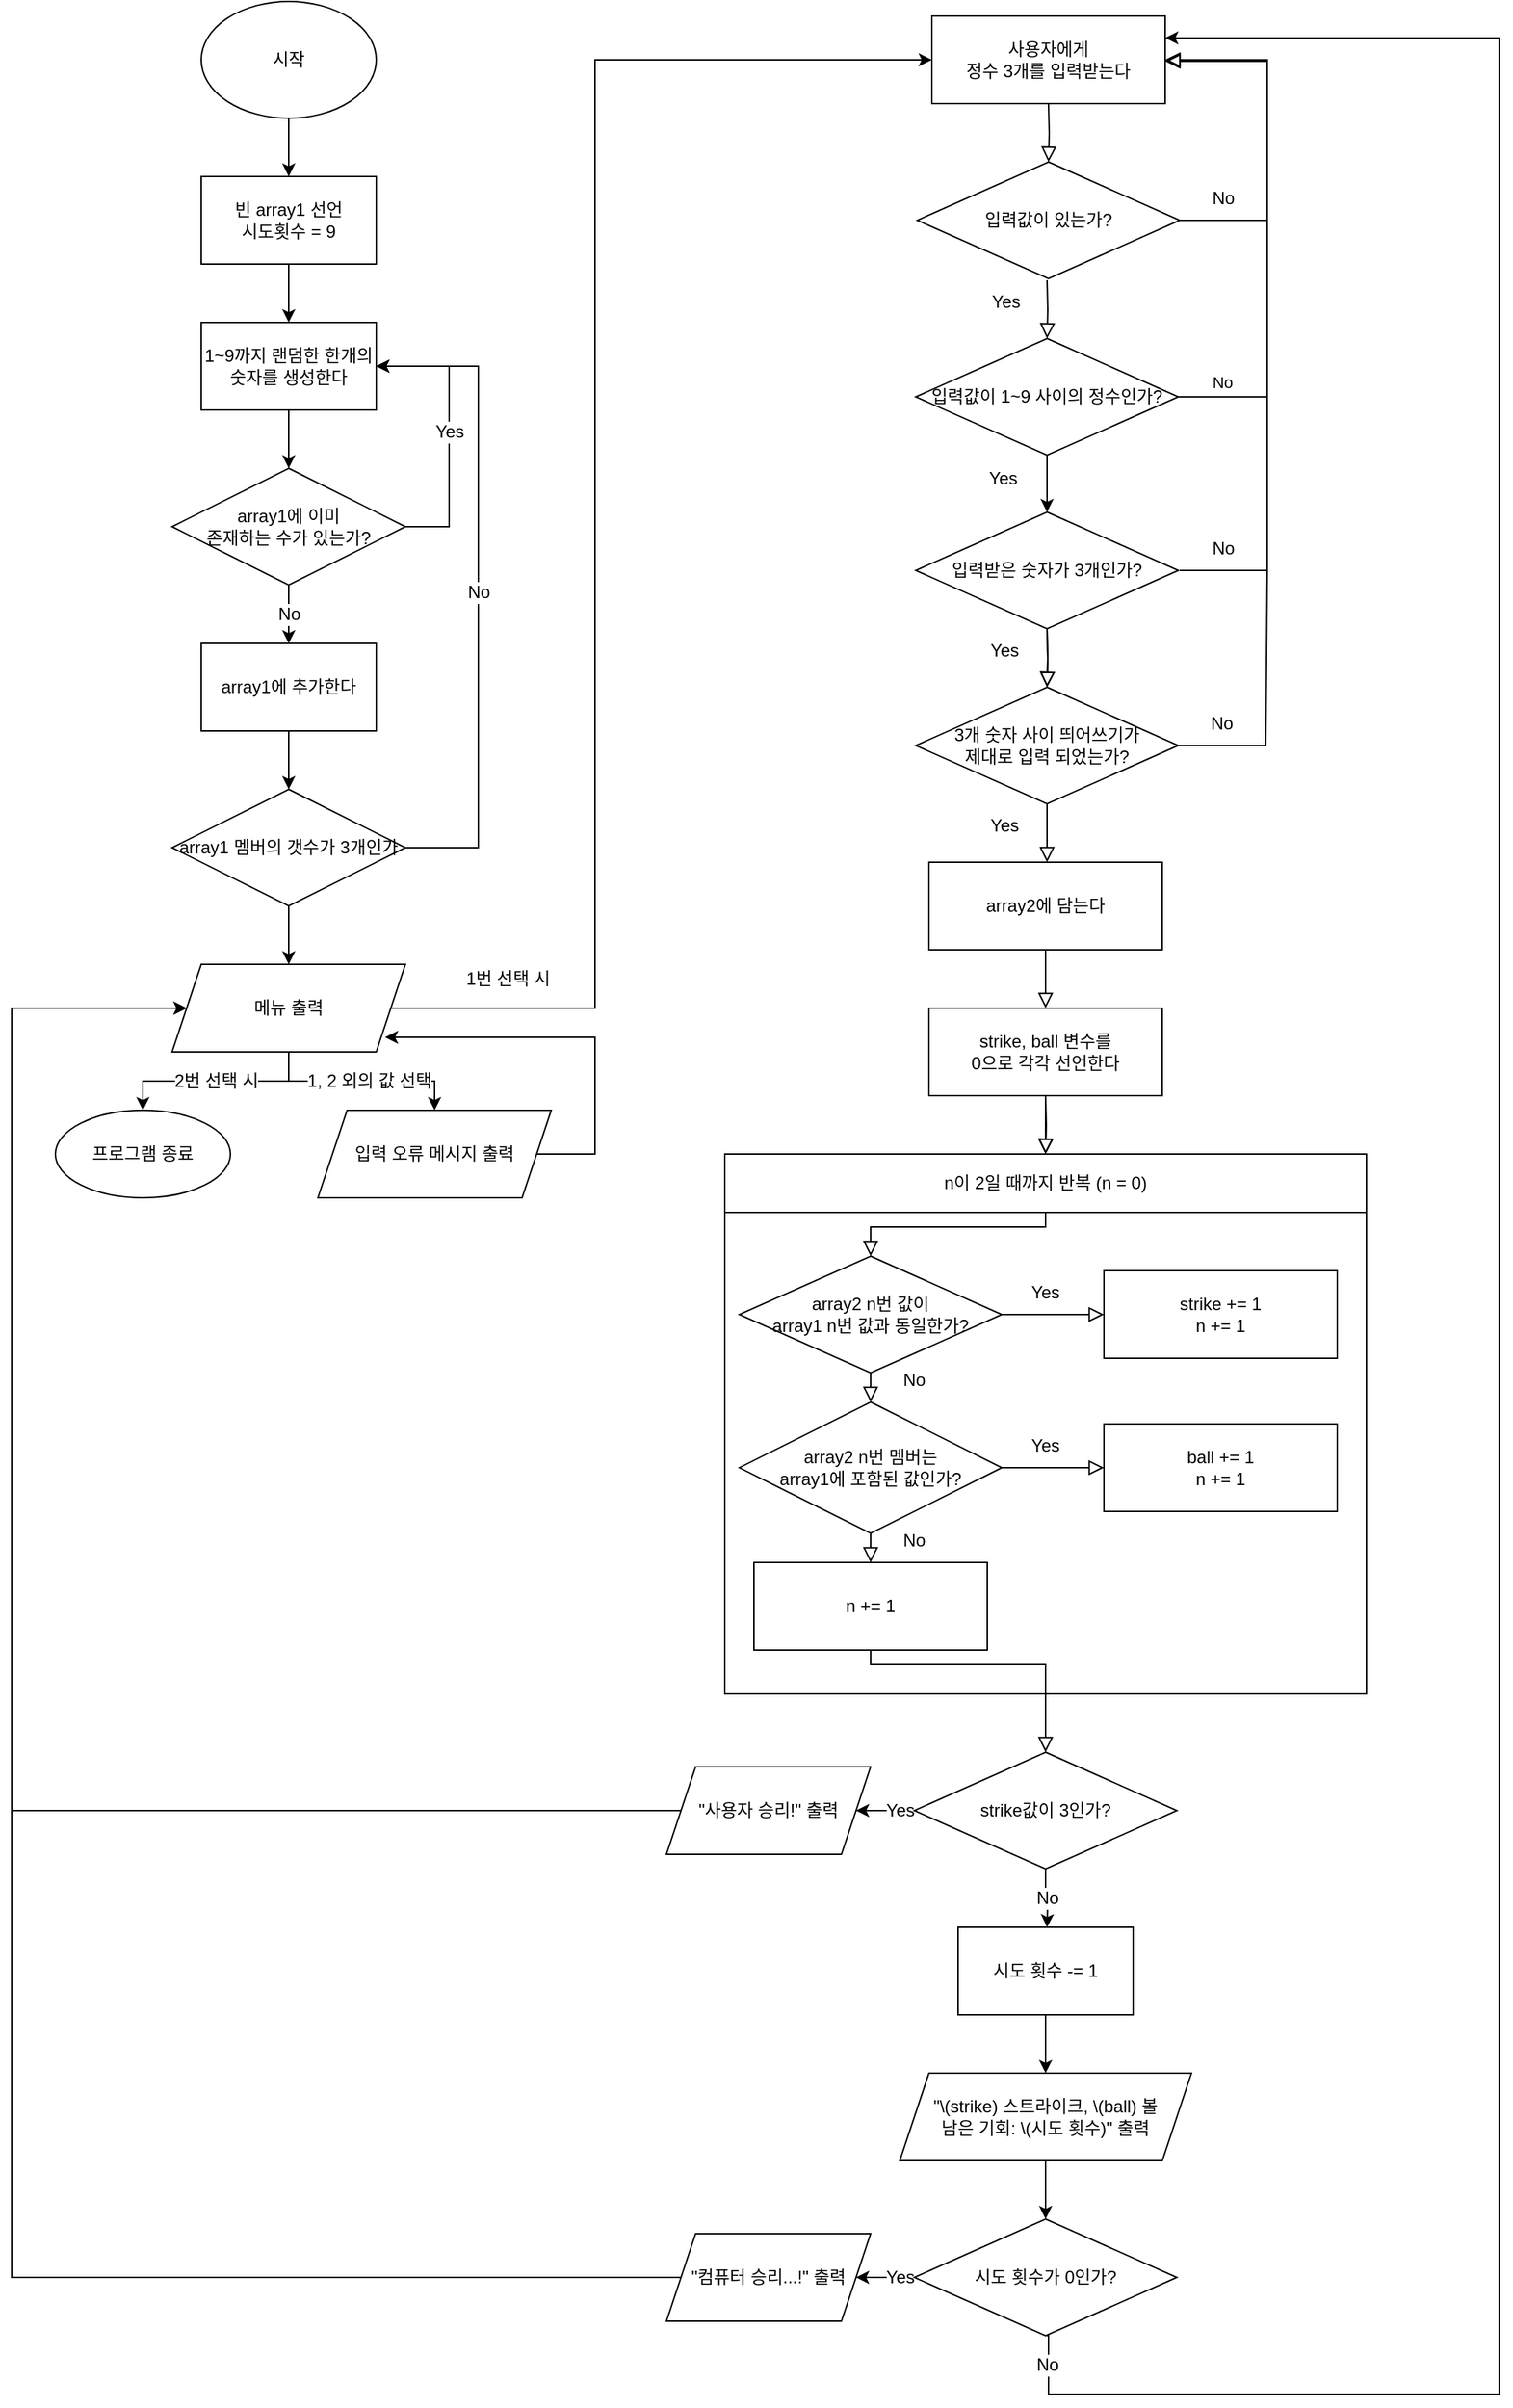 <mxfile version="19.0.0" type="device"><diagram id="C5RBs43oDa-KdzZeNtuy" name="Page-1"><mxGraphModel dx="1275" dy="613" grid="1" gridSize="10" guides="1" tooltips="1" connect="1" arrows="1" fold="1" page="1" pageScale="1" pageWidth="827" pageHeight="1169" math="0" shadow="0"><root><mxCell id="WIyWlLk6GJQsqaUBKTNV-0"/><mxCell id="WIyWlLk6GJQsqaUBKTNV-1" parent="WIyWlLk6GJQsqaUBKTNV-0"/><mxCell id="WIyWlLk6GJQsqaUBKTNV-2" value="" style="rounded=0;html=1;jettySize=auto;orthogonalLoop=1;fontSize=11;endArrow=block;endFill=0;endSize=8;strokeWidth=1;shadow=0;labelBackgroundColor=none;edgeStyle=orthogonalEdgeStyle;" parent="WIyWlLk6GJQsqaUBKTNV-1" edge="1"><mxGeometry relative="1" as="geometry"><mxPoint x="760" y="510" as="sourcePoint"/><mxPoint x="760" y="550" as="targetPoint"/></mxGeometry></mxCell><mxCell id="WIyWlLk6GJQsqaUBKTNV-3" value="사용자에게 &lt;br&gt;정수 3개를 입력받는다" style="rounded=0;whiteSpace=wrap;html=1;fontSize=12;glass=0;strokeWidth=1;shadow=0;" parent="WIyWlLk6GJQsqaUBKTNV-1" vertex="1"><mxGeometry x="681" y="90" width="160" height="60" as="geometry"/></mxCell><mxCell id="QHHTGm9MOOvWCObnsQn2-1" value="" style="rounded=0;html=1;jettySize=auto;orthogonalLoop=1;fontSize=11;endArrow=block;endFill=0;endSize=8;strokeWidth=1;shadow=0;labelBackgroundColor=none;edgeStyle=orthogonalEdgeStyle;" edge="1" parent="WIyWlLk6GJQsqaUBKTNV-1"><mxGeometry relative="1" as="geometry"><mxPoint x="759" y="830" as="sourcePoint"/><mxPoint x="759" y="870" as="targetPoint"/></mxGeometry></mxCell><mxCell id="QHHTGm9MOOvWCObnsQn2-32" value="3개 숫자 사이 띄어쓰기가 &lt;br&gt;제대로 입력 되었는가?" style="rhombus;whiteSpace=wrap;html=1;rounded=0;" vertex="1" parent="WIyWlLk6GJQsqaUBKTNV-1"><mxGeometry x="670" y="550" width="180" height="80" as="geometry"/></mxCell><mxCell id="QHHTGm9MOOvWCObnsQn2-33" value="No" style="text;html=1;strokeColor=none;fillColor=none;align=center;verticalAlign=middle;whiteSpace=wrap;rounded=0;" vertex="1" parent="WIyWlLk6GJQsqaUBKTNV-1"><mxGeometry x="851" y="200" width="60" height="30" as="geometry"/></mxCell><mxCell id="QHHTGm9MOOvWCObnsQn2-36" value="" style="rounded=0;html=1;jettySize=auto;orthogonalLoop=1;fontSize=11;endArrow=block;endFill=0;endSize=8;strokeWidth=1;shadow=0;labelBackgroundColor=none;edgeStyle=orthogonalEdgeStyle;" edge="1" parent="WIyWlLk6GJQsqaUBKTNV-1"><mxGeometry relative="1" as="geometry"><mxPoint x="841" y="120" as="targetPoint"/><mxPoint x="851" y="470" as="sourcePoint"/><Array as="points"><mxPoint x="911" y="470"/><mxPoint x="911" y="120"/></Array></mxGeometry></mxCell><mxCell id="QHHTGm9MOOvWCObnsQn2-39" value="Yes" style="text;html=1;strokeColor=none;fillColor=none;align=center;verticalAlign=middle;whiteSpace=wrap;rounded=0;" vertex="1" parent="WIyWlLk6GJQsqaUBKTNV-1"><mxGeometry x="701" y="630" width="60" height="30" as="geometry"/></mxCell><mxCell id="QHHTGm9MOOvWCObnsQn2-40" value="" style="rounded=0;html=1;jettySize=auto;orthogonalLoop=1;fontSize=11;endArrow=block;endFill=0;endSize=8;strokeWidth=1;shadow=0;labelBackgroundColor=none;edgeStyle=orthogonalEdgeStyle;exitX=1;exitY=0;exitDx=0;exitDy=0;" edge="1" parent="WIyWlLk6GJQsqaUBKTNV-1"><mxGeometry relative="1" as="geometry"><mxPoint x="760" y="630" as="sourcePoint"/><mxPoint x="760" y="670" as="targetPoint"/><Array as="points"><mxPoint x="760" y="660"/><mxPoint x="760" y="660"/></Array></mxGeometry></mxCell><mxCell id="QHHTGm9MOOvWCObnsQn2-43" value="" style="rounded=0;html=1;jettySize=auto;orthogonalLoop=1;fontSize=11;endArrow=block;endFill=0;endSize=8;strokeWidth=1;shadow=0;labelBackgroundColor=none;edgeStyle=orthogonalEdgeStyle;" edge="1" parent="WIyWlLk6GJQsqaUBKTNV-1"><mxGeometry relative="1" as="geometry"><mxPoint x="761" y="150" as="sourcePoint"/><mxPoint x="761" y="190" as="targetPoint"/></mxGeometry></mxCell><mxCell id="QHHTGm9MOOvWCObnsQn2-44" value="입력값이 있는가?" style="rhombus;whiteSpace=wrap;html=1;rounded=0;" vertex="1" parent="WIyWlLk6GJQsqaUBKTNV-1"><mxGeometry x="671" y="190" width="180" height="80" as="geometry"/></mxCell><mxCell id="QHHTGm9MOOvWCObnsQn2-45" value="" style="rounded=0;html=1;jettySize=auto;orthogonalLoop=1;fontSize=11;endArrow=block;endFill=0;endSize=8;strokeWidth=1;shadow=0;labelBackgroundColor=none;edgeStyle=orthogonalEdgeStyle;" edge="1" parent="WIyWlLk6GJQsqaUBKTNV-1"><mxGeometry relative="1" as="geometry"><mxPoint x="760" y="271" as="sourcePoint"/><mxPoint x="760" y="311" as="targetPoint"/></mxGeometry></mxCell><mxCell id="QHHTGm9MOOvWCObnsQn2-46" value="입력받은 숫자가 3개인가?" style="rhombus;whiteSpace=wrap;html=1;rounded=0;" vertex="1" parent="WIyWlLk6GJQsqaUBKTNV-1"><mxGeometry x="670" y="430" width="180" height="80" as="geometry"/></mxCell><mxCell id="QHHTGm9MOOvWCObnsQn2-47" value="Yes" style="text;html=1;strokeColor=none;fillColor=none;align=center;verticalAlign=middle;whiteSpace=wrap;rounded=0;" vertex="1" parent="WIyWlLk6GJQsqaUBKTNV-1"><mxGeometry x="701" y="510" width="60" height="30" as="geometry"/></mxCell><mxCell id="QHHTGm9MOOvWCObnsQn2-48" value="" style="rounded=0;html=1;jettySize=auto;orthogonalLoop=1;fontSize=11;endArrow=block;endFill=0;endSize=8;strokeWidth=1;shadow=0;labelBackgroundColor=none;edgeStyle=orthogonalEdgeStyle;exitX=0.5;exitY=1;exitDx=0;exitDy=0;" edge="1" parent="WIyWlLk6GJQsqaUBKTNV-1"><mxGeometry relative="1" as="geometry"><mxPoint x="760" y="510" as="sourcePoint"/><mxPoint x="760" y="550" as="targetPoint"/></mxGeometry></mxCell><mxCell id="QHHTGm9MOOvWCObnsQn2-50" value="Yes" style="text;html=1;strokeColor=none;fillColor=none;align=center;verticalAlign=middle;whiteSpace=wrap;rounded=0;" vertex="1" parent="WIyWlLk6GJQsqaUBKTNV-1"><mxGeometry x="702" y="271" width="60" height="30" as="geometry"/></mxCell><mxCell id="QHHTGm9MOOvWCObnsQn2-52" value="No" style="rounded=0;html=1;jettySize=auto;orthogonalLoop=1;fontSize=11;endArrow=block;endFill=0;endSize=8;strokeWidth=1;shadow=0;labelBackgroundColor=none;edgeStyle=orthogonalEdgeStyle;" edge="1" parent="WIyWlLk6GJQsqaUBKTNV-1"><mxGeometry x="-0.829" y="10" relative="1" as="geometry"><mxPoint x="841" y="121" as="targetPoint"/><mxPoint x="849" y="351" as="sourcePoint"/><Array as="points"><mxPoint x="911" y="351"/><mxPoint x="911" y="121"/></Array><mxPoint as="offset"/></mxGeometry></mxCell><mxCell id="QHHTGm9MOOvWCObnsQn2-54" value="" style="endArrow=none;html=1;rounded=0;exitX=1;exitY=0.5;exitDx=0;exitDy=0;" edge="1" parent="WIyWlLk6GJQsqaUBKTNV-1" source="QHHTGm9MOOvWCObnsQn2-44"><mxGeometry width="50" height="50" relative="1" as="geometry"><mxPoint x="831" y="300" as="sourcePoint"/><mxPoint x="911" y="230" as="targetPoint"/></mxGeometry></mxCell><mxCell id="QHHTGm9MOOvWCObnsQn2-55" value="No" style="text;html=1;strokeColor=none;fillColor=none;align=center;verticalAlign=middle;whiteSpace=wrap;rounded=0;" vertex="1" parent="WIyWlLk6GJQsqaUBKTNV-1"><mxGeometry x="851" y="440" width="60" height="30" as="geometry"/></mxCell><mxCell id="QHHTGm9MOOvWCObnsQn2-56" value="No" style="text;html=1;strokeColor=none;fillColor=none;align=center;verticalAlign=middle;whiteSpace=wrap;rounded=0;" vertex="1" parent="WIyWlLk6GJQsqaUBKTNV-1"><mxGeometry x="850" y="560" width="60" height="30" as="geometry"/></mxCell><mxCell id="QHHTGm9MOOvWCObnsQn2-58" value="array2에 담는다" style="rounded=0;whiteSpace=wrap;html=1;fontSize=12;glass=0;strokeWidth=1;shadow=0;" vertex="1" parent="WIyWlLk6GJQsqaUBKTNV-1"><mxGeometry x="679" y="670" width="160" height="60" as="geometry"/></mxCell><mxCell id="QHHTGm9MOOvWCObnsQn2-59" value="" style="rounded=0;html=1;jettySize=auto;orthogonalLoop=1;fontSize=11;endArrow=block;endFill=0;endSize=8;strokeWidth=1;shadow=0;labelBackgroundColor=none;edgeStyle=orthogonalEdgeStyle;exitX=0.5;exitY=1;exitDx=0;exitDy=0;" edge="1" parent="WIyWlLk6GJQsqaUBKTNV-1"><mxGeometry relative="1" as="geometry"><mxPoint x="758" y="730" as="sourcePoint"/><mxPoint x="759" y="770" as="targetPoint"/><Array as="points"><mxPoint x="759" y="730"/><mxPoint x="759" y="770"/></Array></mxGeometry></mxCell><mxCell id="QHHTGm9MOOvWCObnsQn2-64" value="" style="rounded=0;whiteSpace=wrap;html=1;fontSize=12;glass=0;strokeWidth=1;shadow=0;" vertex="1" parent="WIyWlLk6GJQsqaUBKTNV-1"><mxGeometry x="539" y="870" width="440" height="370" as="geometry"/></mxCell><mxCell id="QHHTGm9MOOvWCObnsQn2-65" value="n이 2일 때까지 반복 (n = 0)" style="rounded=0;whiteSpace=wrap;html=1;" vertex="1" parent="WIyWlLk6GJQsqaUBKTNV-1"><mxGeometry x="539" y="870" width="440" height="40" as="geometry"/></mxCell><mxCell id="QHHTGm9MOOvWCObnsQn2-66" value="" style="rounded=0;html=1;jettySize=auto;orthogonalLoop=1;fontSize=11;endArrow=block;endFill=0;endSize=8;strokeWidth=1;shadow=0;labelBackgroundColor=none;edgeStyle=orthogonalEdgeStyle;exitX=0.5;exitY=1;exitDx=0;exitDy=0;entryX=0.5;entryY=0;entryDx=0;entryDy=0;" edge="1" parent="WIyWlLk6GJQsqaUBKTNV-1" source="QHHTGm9MOOvWCObnsQn2-65" target="QHHTGm9MOOvWCObnsQn2-67"><mxGeometry relative="1" as="geometry"><mxPoint x="649" y="840" as="sourcePoint"/><mxPoint x="639" y="930" as="targetPoint"/><Array as="points"><mxPoint x="759" y="920"/><mxPoint x="639" y="920"/></Array></mxGeometry></mxCell><mxCell id="QHHTGm9MOOvWCObnsQn2-67" value="&lt;span style=&quot;&quot;&gt;&lt;font style=&quot;font-size: 12px;&quot;&gt;array2 n번 값이&lt;br&gt;array1 n번 값과 동일한가?&lt;/font&gt;&lt;/span&gt;" style="rhombus;whiteSpace=wrap;html=1;rounded=0;" vertex="1" parent="WIyWlLk6GJQsqaUBKTNV-1"><mxGeometry x="549" y="940" width="180" height="80" as="geometry"/></mxCell><mxCell id="QHHTGm9MOOvWCObnsQn2-68" value="&lt;span style=&quot;&quot;&gt;array2 n번 멤버는&lt;br&gt;array1에 포함된 값인가?&lt;br&gt;&lt;/span&gt;" style="rhombus;whiteSpace=wrap;html=1;rounded=0;" vertex="1" parent="WIyWlLk6GJQsqaUBKTNV-1"><mxGeometry x="549" y="1040" width="180" height="90" as="geometry"/></mxCell><mxCell id="QHHTGm9MOOvWCObnsQn2-69" value="" style="rounded=0;html=1;jettySize=auto;orthogonalLoop=1;fontSize=11;endArrow=block;endFill=0;endSize=8;strokeWidth=1;shadow=0;labelBackgroundColor=none;edgeStyle=orthogonalEdgeStyle;exitX=0.5;exitY=1;exitDx=0;exitDy=0;" edge="1" parent="WIyWlLk6GJQsqaUBKTNV-1"><mxGeometry relative="1" as="geometry"><mxPoint x="639" y="1130" as="sourcePoint"/><mxPoint x="639" y="1150" as="targetPoint"/></mxGeometry></mxCell><mxCell id="QHHTGm9MOOvWCObnsQn2-70" value="" style="rounded=0;html=1;jettySize=auto;orthogonalLoop=1;fontSize=11;endArrow=block;endFill=0;endSize=8;strokeWidth=1;shadow=0;labelBackgroundColor=none;edgeStyle=orthogonalEdgeStyle;entryX=0;entryY=1;entryDx=0;entryDy=0;exitX=0.5;exitY=1;exitDx=0;exitDy=0;" edge="1" parent="WIyWlLk6GJQsqaUBKTNV-1" source="QHHTGm9MOOvWCObnsQn2-67" target="QHHTGm9MOOvWCObnsQn2-71"><mxGeometry relative="1" as="geometry"><mxPoint x="639" y="1020" as="sourcePoint"/><mxPoint x="639" y="1029" as="targetPoint"/></mxGeometry></mxCell><mxCell id="QHHTGm9MOOvWCObnsQn2-71" value="No" style="text;html=1;strokeColor=none;fillColor=none;align=center;verticalAlign=middle;whiteSpace=wrap;rounded=0;" vertex="1" parent="WIyWlLk6GJQsqaUBKTNV-1"><mxGeometry x="639" y="1010" width="60" height="30" as="geometry"/></mxCell><mxCell id="QHHTGm9MOOvWCObnsQn2-72" value="" style="rounded=0;html=1;jettySize=auto;orthogonalLoop=1;fontSize=11;endArrow=block;endFill=0;endSize=8;strokeWidth=1;shadow=0;labelBackgroundColor=none;edgeStyle=orthogonalEdgeStyle;exitX=0;exitY=1;exitDx=0;exitDy=0;" edge="1" parent="WIyWlLk6GJQsqaUBKTNV-1" source="QHHTGm9MOOvWCObnsQn2-73"><mxGeometry relative="1" as="geometry"><mxPoint x="729" y="973" as="sourcePoint"/><mxPoint x="799" y="980" as="targetPoint"/><Array as="points"><mxPoint x="799" y="980"/></Array></mxGeometry></mxCell><mxCell id="QHHTGm9MOOvWCObnsQn2-73" value="Yes" style="text;html=1;strokeColor=none;fillColor=none;align=center;verticalAlign=middle;whiteSpace=wrap;rounded=0;" vertex="1" parent="WIyWlLk6GJQsqaUBKTNV-1"><mxGeometry x="729" y="950" width="60" height="30" as="geometry"/></mxCell><mxCell id="QHHTGm9MOOvWCObnsQn2-74" value="strike += 1&lt;br&gt;n += 1" style="rounded=0;whiteSpace=wrap;html=1;fontSize=12;glass=0;strokeWidth=1;shadow=0;" vertex="1" parent="WIyWlLk6GJQsqaUBKTNV-1"><mxGeometry x="799" y="950" width="160" height="60" as="geometry"/></mxCell><mxCell id="QHHTGm9MOOvWCObnsQn2-75" value="" style="rounded=0;html=1;jettySize=auto;orthogonalLoop=1;fontSize=11;endArrow=block;endFill=0;endSize=8;strokeWidth=1;shadow=0;labelBackgroundColor=none;edgeStyle=orthogonalEdgeStyle;exitX=0;exitY=1;exitDx=0;exitDy=0;" edge="1" parent="WIyWlLk6GJQsqaUBKTNV-1" source="QHHTGm9MOOvWCObnsQn2-76"><mxGeometry relative="1" as="geometry"><mxPoint x="729" y="1078" as="sourcePoint"/><mxPoint x="799" y="1085" as="targetPoint"/><Array as="points"><mxPoint x="799" y="1085"/></Array></mxGeometry></mxCell><mxCell id="QHHTGm9MOOvWCObnsQn2-76" value="Yes" style="text;html=1;strokeColor=none;fillColor=none;align=center;verticalAlign=middle;whiteSpace=wrap;rounded=0;" vertex="1" parent="WIyWlLk6GJQsqaUBKTNV-1"><mxGeometry x="729" y="1055" width="60" height="30" as="geometry"/></mxCell><mxCell id="QHHTGm9MOOvWCObnsQn2-77" value="ball += 1&lt;br&gt;n += 1" style="rounded=0;whiteSpace=wrap;html=1;fontSize=12;glass=0;strokeWidth=1;shadow=0;" vertex="1" parent="WIyWlLk6GJQsqaUBKTNV-1"><mxGeometry x="799" y="1055" width="160" height="60" as="geometry"/></mxCell><mxCell id="QHHTGm9MOOvWCObnsQn2-78" value="n += 1" style="rounded=0;whiteSpace=wrap;html=1;fontSize=12;glass=0;strokeWidth=1;shadow=0;" vertex="1" parent="WIyWlLk6GJQsqaUBKTNV-1"><mxGeometry x="559" y="1150" width="160" height="60" as="geometry"/></mxCell><mxCell id="QHHTGm9MOOvWCObnsQn2-79" value="strike, ball 변수를 &lt;br&gt;0으로 각각 선언한다" style="rounded=0;whiteSpace=wrap;html=1;fontSize=12;glass=0;strokeWidth=1;shadow=0;" vertex="1" parent="WIyWlLk6GJQsqaUBKTNV-1"><mxGeometry x="679" y="770" width="160" height="60" as="geometry"/></mxCell><mxCell id="QHHTGm9MOOvWCObnsQn2-80" value="" style="rounded=0;html=1;jettySize=auto;orthogonalLoop=1;fontSize=11;endArrow=block;endFill=0;endSize=8;strokeWidth=1;shadow=0;labelBackgroundColor=none;edgeStyle=orthogonalEdgeStyle;exitX=0.5;exitY=1;exitDx=0;exitDy=0;" edge="1" parent="WIyWlLk6GJQsqaUBKTNV-1" source="QHHTGm9MOOvWCObnsQn2-79"><mxGeometry relative="1" as="geometry"><mxPoint x="769" y="640" as="sourcePoint"/><mxPoint x="759" y="870" as="targetPoint"/><Array as="points"><mxPoint x="759" y="850"/><mxPoint x="759" y="850"/></Array></mxGeometry></mxCell><mxCell id="QHHTGm9MOOvWCObnsQn2-87" value="No" style="text;html=1;strokeColor=none;fillColor=none;align=center;verticalAlign=middle;whiteSpace=wrap;rounded=0;" vertex="1" parent="WIyWlLk6GJQsqaUBKTNV-1"><mxGeometry x="639" y="1120" width="60" height="30" as="geometry"/></mxCell><mxCell id="QHHTGm9MOOvWCObnsQn2-90" value="" style="rounded=0;html=1;jettySize=auto;orthogonalLoop=1;fontSize=11;endArrow=block;endFill=0;endSize=8;strokeWidth=1;shadow=0;labelBackgroundColor=none;edgeStyle=orthogonalEdgeStyle;exitX=0.5;exitY=1;exitDx=0;exitDy=0;entryX=0.5;entryY=0;entryDx=0;entryDy=0;" edge="1" parent="WIyWlLk6GJQsqaUBKTNV-1" source="QHHTGm9MOOvWCObnsQn2-78" target="QHHTGm9MOOvWCObnsQn2-126"><mxGeometry relative="1" as="geometry"><mxPoint x="769" y="920" as="sourcePoint"/><mxPoint x="649" y="950" as="targetPoint"/><Array as="points"><mxPoint x="639" y="1220"/><mxPoint x="759" y="1220"/></Array></mxGeometry></mxCell><mxCell id="QHHTGm9MOOvWCObnsQn2-116" value="1번 선택 시" style="edgeStyle=orthogonalEdgeStyle;rounded=0;orthogonalLoop=1;jettySize=auto;html=1;fontSize=12;entryX=0;entryY=0.5;entryDx=0;entryDy=0;" edge="1" parent="WIyWlLk6GJQsqaUBKTNV-1" source="QHHTGm9MOOvWCObnsQn2-94" target="WIyWlLk6GJQsqaUBKTNV-3"><mxGeometry x="-0.843" y="20" relative="1" as="geometry"><mxPoint x="560" y="120" as="targetPoint"/><Array as="points"><mxPoint x="450" y="770"/><mxPoint x="450" y="120"/></Array><mxPoint as="offset"/></mxGeometry></mxCell><mxCell id="QHHTGm9MOOvWCObnsQn2-118" value="2번 선택 시" style="edgeStyle=orthogonalEdgeStyle;rounded=0;orthogonalLoop=1;jettySize=auto;html=1;fontSize=12;" edge="1" parent="WIyWlLk6GJQsqaUBKTNV-1" source="QHHTGm9MOOvWCObnsQn2-94" target="QHHTGm9MOOvWCObnsQn2-117"><mxGeometry relative="1" as="geometry"/></mxCell><mxCell id="QHHTGm9MOOvWCObnsQn2-94" value="&lt;span style=&quot;&quot;&gt;메뉴 출력&lt;/span&gt;" style="shape=parallelogram;perimeter=parallelogramPerimeter;whiteSpace=wrap;html=1;fixedSize=1;rounded=0;fontSize=12;" vertex="1" parent="WIyWlLk6GJQsqaUBKTNV-1"><mxGeometry x="160" y="740" width="160" height="60" as="geometry"/></mxCell><mxCell id="QHHTGm9MOOvWCObnsQn2-139" value="" style="edgeStyle=orthogonalEdgeStyle;rounded=0;orthogonalLoop=1;jettySize=auto;html=1;fontSize=12;" edge="1" parent="WIyWlLk6GJQsqaUBKTNV-1" source="QHHTGm9MOOvWCObnsQn2-95" target="QHHTGm9MOOvWCObnsQn2-137"><mxGeometry relative="1" as="geometry"/></mxCell><mxCell id="QHHTGm9MOOvWCObnsQn2-95" value="&lt;span style=&quot;&quot;&gt;&quot;\(strike) 스트라이크, \(ball) 볼&lt;br&gt;남은 기회: \(시도 횟수)&quot; 출력&lt;/span&gt;" style="shape=parallelogram;perimeter=parallelogramPerimeter;whiteSpace=wrap;html=1;fixedSize=1;rounded=0;fontSize=12;" vertex="1" parent="WIyWlLk6GJQsqaUBKTNV-1"><mxGeometry x="659" y="1500" width="200" height="60" as="geometry"/></mxCell><mxCell id="QHHTGm9MOOvWCObnsQn2-102" value="" style="edgeStyle=orthogonalEdgeStyle;rounded=0;orthogonalLoop=1;jettySize=auto;html=1;fontSize=12;" edge="1" parent="WIyWlLk6GJQsqaUBKTNV-1" source="QHHTGm9MOOvWCObnsQn2-98" target="QHHTGm9MOOvWCObnsQn2-101"><mxGeometry relative="1" as="geometry"/></mxCell><mxCell id="QHHTGm9MOOvWCObnsQn2-98" value="시작" style="ellipse;whiteSpace=wrap;html=1;rounded=0;fontSize=12;" vertex="1" parent="WIyWlLk6GJQsqaUBKTNV-1"><mxGeometry x="180" y="80" width="120" height="80" as="geometry"/></mxCell><mxCell id="QHHTGm9MOOvWCObnsQn2-104" value="" style="edgeStyle=orthogonalEdgeStyle;rounded=0;orthogonalLoop=1;jettySize=auto;html=1;fontSize=12;" edge="1" parent="WIyWlLk6GJQsqaUBKTNV-1" source="QHHTGm9MOOvWCObnsQn2-101" target="QHHTGm9MOOvWCObnsQn2-103"><mxGeometry relative="1" as="geometry"/></mxCell><mxCell id="QHHTGm9MOOvWCObnsQn2-101" value="빈 array1 선언&lt;br&gt;시도횟수 = 9" style="whiteSpace=wrap;html=1;rounded=0;" vertex="1" parent="WIyWlLk6GJQsqaUBKTNV-1"><mxGeometry x="180" y="200" width="120" height="60" as="geometry"/></mxCell><mxCell id="QHHTGm9MOOvWCObnsQn2-106" value="" style="edgeStyle=orthogonalEdgeStyle;rounded=0;orthogonalLoop=1;jettySize=auto;html=1;fontSize=12;" edge="1" parent="WIyWlLk6GJQsqaUBKTNV-1" source="QHHTGm9MOOvWCObnsQn2-103" target="QHHTGm9MOOvWCObnsQn2-105"><mxGeometry relative="1" as="geometry"/></mxCell><mxCell id="QHHTGm9MOOvWCObnsQn2-103" value="1~9까지 랜덤한 한개의 숫자를 생성한다" style="whiteSpace=wrap;html=1;rounded=0;" vertex="1" parent="WIyWlLk6GJQsqaUBKTNV-1"><mxGeometry x="180" y="300" width="120" height="60" as="geometry"/></mxCell><mxCell id="QHHTGm9MOOvWCObnsQn2-109" value="No" style="edgeStyle=orthogonalEdgeStyle;rounded=0;orthogonalLoop=1;jettySize=auto;html=1;fontSize=12;" edge="1" parent="WIyWlLk6GJQsqaUBKTNV-1" source="QHHTGm9MOOvWCObnsQn2-105" target="QHHTGm9MOOvWCObnsQn2-108"><mxGeometry relative="1" as="geometry"/></mxCell><mxCell id="QHHTGm9MOOvWCObnsQn2-105" value="array1에 이미 &lt;br&gt;존재하는 수가 있는가?" style="rhombus;whiteSpace=wrap;html=1;rounded=0;" vertex="1" parent="WIyWlLk6GJQsqaUBKTNV-1"><mxGeometry x="160" y="400" width="160" height="80" as="geometry"/></mxCell><mxCell id="QHHTGm9MOOvWCObnsQn2-112" value="" style="edgeStyle=orthogonalEdgeStyle;rounded=0;orthogonalLoop=1;jettySize=auto;html=1;fontSize=12;" edge="1" parent="WIyWlLk6GJQsqaUBKTNV-1" source="QHHTGm9MOOvWCObnsQn2-108" target="QHHTGm9MOOvWCObnsQn2-111"><mxGeometry relative="1" as="geometry"/></mxCell><mxCell id="QHHTGm9MOOvWCObnsQn2-108" value="array1에 추가한다" style="whiteSpace=wrap;html=1;rounded=0;" vertex="1" parent="WIyWlLk6GJQsqaUBKTNV-1"><mxGeometry x="180" y="520" width="120" height="60" as="geometry"/></mxCell><mxCell id="QHHTGm9MOOvWCObnsQn2-110" value="Yes" style="endArrow=classic;html=1;rounded=0;fontSize=12;exitX=1;exitY=0.5;exitDx=0;exitDy=0;entryX=1;entryY=0.5;entryDx=0;entryDy=0;" edge="1" parent="WIyWlLk6GJQsqaUBKTNV-1" source="QHHTGm9MOOvWCObnsQn2-105" target="QHHTGm9MOOvWCObnsQn2-103"><mxGeometry width="50" height="50" relative="1" as="geometry"><mxPoint x="240" y="540" as="sourcePoint"/><mxPoint x="290" y="490" as="targetPoint"/><Array as="points"><mxPoint x="350" y="440"/><mxPoint x="350" y="380"/><mxPoint x="350" y="330"/></Array></mxGeometry></mxCell><mxCell id="QHHTGm9MOOvWCObnsQn2-114" value="No" style="edgeStyle=orthogonalEdgeStyle;rounded=0;orthogonalLoop=1;jettySize=auto;html=1;fontSize=12;exitX=1;exitY=0.5;exitDx=0;exitDy=0;" edge="1" parent="WIyWlLk6GJQsqaUBKTNV-1" source="QHHTGm9MOOvWCObnsQn2-111"><mxGeometry relative="1" as="geometry"><mxPoint x="300" y="330" as="targetPoint"/><Array as="points"><mxPoint x="370" y="660"/><mxPoint x="370" y="330"/></Array></mxGeometry></mxCell><mxCell id="QHHTGm9MOOvWCObnsQn2-115" value="" style="edgeStyle=orthogonalEdgeStyle;rounded=0;orthogonalLoop=1;jettySize=auto;html=1;fontSize=12;" edge="1" parent="WIyWlLk6GJQsqaUBKTNV-1" source="QHHTGm9MOOvWCObnsQn2-111" target="QHHTGm9MOOvWCObnsQn2-94"><mxGeometry relative="1" as="geometry"/></mxCell><mxCell id="QHHTGm9MOOvWCObnsQn2-111" value="array1 멤버의 갯수가 3개인가" style="rhombus;whiteSpace=wrap;html=1;rounded=0;" vertex="1" parent="WIyWlLk6GJQsqaUBKTNV-1"><mxGeometry x="160" y="620" width="160" height="80" as="geometry"/></mxCell><mxCell id="QHHTGm9MOOvWCObnsQn2-117" value="프로그램 종료" style="ellipse;whiteSpace=wrap;html=1;rounded=0;" vertex="1" parent="WIyWlLk6GJQsqaUBKTNV-1"><mxGeometry x="80" y="840" width="120" height="60" as="geometry"/></mxCell><mxCell id="QHHTGm9MOOvWCObnsQn2-119" value="1, 2 외의 값 선택" style="edgeStyle=orthogonalEdgeStyle;rounded=0;orthogonalLoop=1;jettySize=auto;html=1;fontSize=12;" edge="1" parent="WIyWlLk6GJQsqaUBKTNV-1"><mxGeometry relative="1" as="geometry"><mxPoint x="240" y="810" as="sourcePoint"/><mxPoint x="340" y="840" as="targetPoint"/><Array as="points"><mxPoint x="240" y="810"/><mxPoint x="240" y="820"/><mxPoint x="340" y="820"/></Array></mxGeometry></mxCell><mxCell id="QHHTGm9MOOvWCObnsQn2-121" style="edgeStyle=orthogonalEdgeStyle;rounded=0;orthogonalLoop=1;jettySize=auto;html=1;fontSize=12;" edge="1" parent="WIyWlLk6GJQsqaUBKTNV-1" source="QHHTGm9MOOvWCObnsQn2-120"><mxGeometry relative="1" as="geometry"><mxPoint x="306" y="790" as="targetPoint"/><Array as="points"><mxPoint x="450" y="870"/><mxPoint x="450" y="790"/><mxPoint x="306" y="790"/></Array></mxGeometry></mxCell><mxCell id="QHHTGm9MOOvWCObnsQn2-120" value="&lt;span style=&quot;&quot;&gt;입력 오류 메시지 출력&lt;/span&gt;" style="shape=parallelogram;perimeter=parallelogramPerimeter;whiteSpace=wrap;html=1;fixedSize=1;rounded=0;fontSize=12;" vertex="1" parent="WIyWlLk6GJQsqaUBKTNV-1"><mxGeometry x="260" y="840" width="160" height="60" as="geometry"/></mxCell><mxCell id="QHHTGm9MOOvWCObnsQn2-124" value="No" style="edgeStyle=orthogonalEdgeStyle;rounded=0;orthogonalLoop=1;jettySize=auto;html=1;fontSize=12;entryX=1;entryY=0.25;entryDx=0;entryDy=0;" edge="1" parent="WIyWlLk6GJQsqaUBKTNV-1" target="WIyWlLk6GJQsqaUBKTNV-3"><mxGeometry x="-0.981" y="-1" relative="1" as="geometry"><mxPoint x="1090" y="100" as="targetPoint"/><mxPoint x="760" y="1680" as="sourcePoint"/><Array as="points"><mxPoint x="761" y="1720"/><mxPoint x="1070" y="1720"/><mxPoint x="1070" y="105"/></Array><mxPoint as="offset"/></mxGeometry></mxCell><mxCell id="QHHTGm9MOOvWCObnsQn2-127" value="No" style="edgeStyle=orthogonalEdgeStyle;rounded=0;orthogonalLoop=1;jettySize=auto;html=1;fontSize=12;" edge="1" parent="WIyWlLk6GJQsqaUBKTNV-1" source="QHHTGm9MOOvWCObnsQn2-126"><mxGeometry relative="1" as="geometry"><mxPoint x="760" y="1400" as="targetPoint"/></mxGeometry></mxCell><mxCell id="QHHTGm9MOOvWCObnsQn2-129" value="Yes" style="edgeStyle=orthogonalEdgeStyle;rounded=0;orthogonalLoop=1;jettySize=auto;html=1;fontSize=12;exitX=0;exitY=0.5;exitDx=0;exitDy=0;" edge="1" parent="WIyWlLk6GJQsqaUBKTNV-1" source="QHHTGm9MOOvWCObnsQn2-126" target="QHHTGm9MOOvWCObnsQn2-128"><mxGeometry relative="1" as="geometry"><mxPoint x="449" y="1320" as="sourcePoint"/></mxGeometry></mxCell><mxCell id="QHHTGm9MOOvWCObnsQn2-126" value="strike값이 3인가?" style="rhombus;whiteSpace=wrap;html=1;rounded=0;" vertex="1" parent="WIyWlLk6GJQsqaUBKTNV-1"><mxGeometry x="669" y="1280" width="180" height="80" as="geometry"/></mxCell><mxCell id="QHHTGm9MOOvWCObnsQn2-149" style="edgeStyle=orthogonalEdgeStyle;rounded=0;orthogonalLoop=1;jettySize=auto;html=1;fontSize=12;entryX=0;entryY=0.5;entryDx=0;entryDy=0;" edge="1" parent="WIyWlLk6GJQsqaUBKTNV-1" source="QHHTGm9MOOvWCObnsQn2-128" target="QHHTGm9MOOvWCObnsQn2-94"><mxGeometry relative="1" as="geometry"><mxPoint x="17" y="1320" as="targetPoint"/><Array as="points"><mxPoint x="50" y="1320"/><mxPoint x="50" y="770"/></Array></mxGeometry></mxCell><mxCell id="QHHTGm9MOOvWCObnsQn2-128" value="&quot;사용자 승리!&quot; 출력" style="shape=parallelogram;perimeter=parallelogramPerimeter;whiteSpace=wrap;html=1;fixedSize=1;rounded=0;" vertex="1" parent="WIyWlLk6GJQsqaUBKTNV-1"><mxGeometry x="499" y="1290" width="140" height="60" as="geometry"/></mxCell><mxCell id="QHHTGm9MOOvWCObnsQn2-131" value="" style="edgeStyle=orthogonalEdgeStyle;rounded=0;orthogonalLoop=1;jettySize=auto;html=1;fontSize=12;" edge="1" parent="WIyWlLk6GJQsqaUBKTNV-1" source="QHHTGm9MOOvWCObnsQn2-130"><mxGeometry relative="1" as="geometry"><mxPoint x="759" y="1500" as="targetPoint"/></mxGeometry></mxCell><mxCell id="QHHTGm9MOOvWCObnsQn2-130" value="시도 횟수 -= 1" style="whiteSpace=wrap;html=1;rounded=0;" vertex="1" parent="WIyWlLk6GJQsqaUBKTNV-1"><mxGeometry x="699" y="1400" width="120" height="60" as="geometry"/></mxCell><mxCell id="QHHTGm9MOOvWCObnsQn2-136" value="Yes" style="edgeStyle=orthogonalEdgeStyle;rounded=0;orthogonalLoop=1;jettySize=auto;html=1;fontSize=12;exitX=0;exitY=0.5;exitDx=0;exitDy=0;" edge="1" parent="WIyWlLk6GJQsqaUBKTNV-1" source="QHHTGm9MOOvWCObnsQn2-137" target="QHHTGm9MOOvWCObnsQn2-138"><mxGeometry relative="1" as="geometry"><mxPoint x="449" y="1640" as="sourcePoint"/></mxGeometry></mxCell><mxCell id="QHHTGm9MOOvWCObnsQn2-137" value="시도 횟수가 0인가?" style="rhombus;whiteSpace=wrap;html=1;rounded=0;" vertex="1" parent="WIyWlLk6GJQsqaUBKTNV-1"><mxGeometry x="669" y="1600" width="180" height="80" as="geometry"/></mxCell><mxCell id="QHHTGm9MOOvWCObnsQn2-150" style="edgeStyle=orthogonalEdgeStyle;rounded=0;orthogonalLoop=1;jettySize=auto;html=1;fontSize=12;" edge="1" parent="WIyWlLk6GJQsqaUBKTNV-1" source="QHHTGm9MOOvWCObnsQn2-138"><mxGeometry relative="1" as="geometry"><mxPoint x="170" y="770" as="targetPoint"/><Array as="points"><mxPoint x="50" y="1640"/><mxPoint x="50" y="770"/></Array></mxGeometry></mxCell><mxCell id="QHHTGm9MOOvWCObnsQn2-138" value="&quot;컴퓨터 승리...!&quot; 출력" style="shape=parallelogram;perimeter=parallelogramPerimeter;whiteSpace=wrap;html=1;fixedSize=1;rounded=0;" vertex="1" parent="WIyWlLk6GJQsqaUBKTNV-1"><mxGeometry x="499" y="1610" width="140" height="60" as="geometry"/></mxCell><mxCell id="QHHTGm9MOOvWCObnsQn2-143" value="" style="edgeStyle=orthogonalEdgeStyle;rounded=0;orthogonalLoop=1;jettySize=auto;html=1;fontSize=12;" edge="1" parent="WIyWlLk6GJQsqaUBKTNV-1" source="QHHTGm9MOOvWCObnsQn2-140" target="QHHTGm9MOOvWCObnsQn2-46"><mxGeometry relative="1" as="geometry"/></mxCell><mxCell id="QHHTGm9MOOvWCObnsQn2-140" value="입력값이 1~9 사이의 정수인가?" style="rhombus;whiteSpace=wrap;html=1;rounded=0;" vertex="1" parent="WIyWlLk6GJQsqaUBKTNV-1"><mxGeometry x="670" y="311" width="180" height="80" as="geometry"/></mxCell><mxCell id="QHHTGm9MOOvWCObnsQn2-142" value="Yes" style="text;html=1;strokeColor=none;fillColor=none;align=center;verticalAlign=middle;whiteSpace=wrap;rounded=0;" vertex="1" parent="WIyWlLk6GJQsqaUBKTNV-1"><mxGeometry x="700" y="391" width="60" height="31" as="geometry"/></mxCell><mxCell id="QHHTGm9MOOvWCObnsQn2-147" value="" style="endArrow=none;html=1;rounded=0;fontSize=12;entryX=1;entryY=1;entryDx=0;entryDy=0;exitX=0;exitY=1;exitDx=0;exitDy=0;" edge="1" parent="WIyWlLk6GJQsqaUBKTNV-1" source="QHHTGm9MOOvWCObnsQn2-56" target="QHHTGm9MOOvWCObnsQn2-56"><mxGeometry width="50" height="50" relative="1" as="geometry"><mxPoint x="530" y="470" as="sourcePoint"/><mxPoint x="580" y="420" as="targetPoint"/></mxGeometry></mxCell><mxCell id="QHHTGm9MOOvWCObnsQn2-148" value="" style="endArrow=none;html=1;rounded=0;fontSize=12;entryX=1;entryY=1;entryDx=0;entryDy=0;exitX=1;exitY=1;exitDx=0;exitDy=0;" edge="1" parent="WIyWlLk6GJQsqaUBKTNV-1" source="QHHTGm9MOOvWCObnsQn2-56" target="QHHTGm9MOOvWCObnsQn2-55"><mxGeometry width="50" height="50" relative="1" as="geometry"><mxPoint x="770" y="580" as="sourcePoint"/><mxPoint x="820" y="530" as="targetPoint"/></mxGeometry></mxCell></root></mxGraphModel></diagram></mxfile>